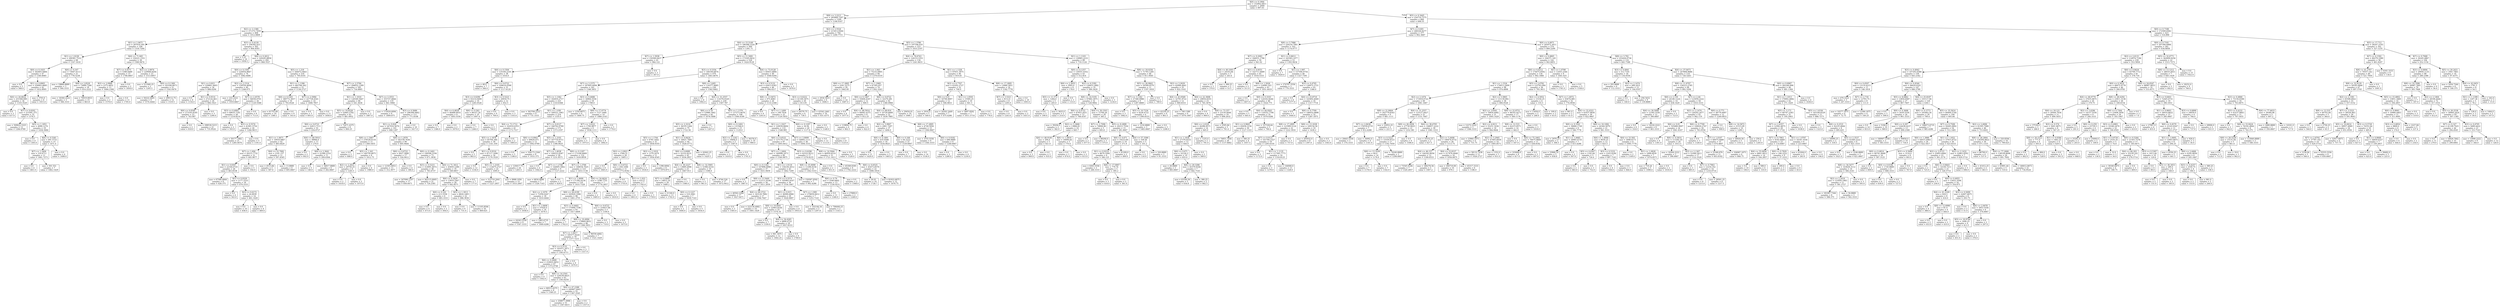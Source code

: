 digraph Tree {
node [shape=box] ;
0 [label="X[0] <= 0.1964\nmse = 332802.6811\nsamples = 2000\nvalue = 997.03"] ;
1 [label="X[8] <= 3.2213\nmse = 285868.7297\nsamples = 1200\nvalue = 1196.0167"] ;
0 -> 1 [labeldistance=2.5, labelangle=45, headlabel="True"] ;
2 [label="X[2] <= 2.1366\nmse = 371372.7459\nsamples = 408\nvalue = 1012.0809"] ;
1 -> 2 ;
3 [label="X[1] <= 1.0671\nmse = 287016.595\nsamples = 106\nvalue = 1318.7264"] ;
2 -> 3 ;
4 [label="X[1] <= 1.0238\nmse = 299381.7532\nsamples = 68\nvalue = 1167.1618"] ;
3 -> 4 ;
5 [label="X[0] <= 0.1025\nmse = 302603.0484\nsamples = 47\nvalue = 1340.8085"] ;
4 -> 5 ;
6 [label="mse = 0.0\nsamples = 5\nvalue = 568.0"] ;
5 -> 6 ;
7 [label="X[1] <= 0.8905\nmse = 259063.8685\nsamples = 42\nvalue = 1432.8095"] ;
5 -> 7 ;
8 [label="X[4] <= 24.6624\nmse = 251568.699\nsamples = 34\nvalue = 1319.3529"] ;
7 -> 8 ;
9 [label="mse = 0.0\nsamples = 2\nvalue = 437.0"] ;
8 -> 9 ;
10 [label="X[7] <= 0.6202\nmse = 215591.375\nsamples = 32\nvalue = 1374.5"] ;
8 -> 10 ;
11 [label="mse = 509622.5325\nsamples = 13\nvalue = 1284.0769"] ;
10 -> 11 ;
12 [label="X[5] <= 1.1851\nmse = 4990.1274\nsamples = 19\nvalue = 1436.3684"] ;
10 -> 12 ;
13 [label="mse = 0.0\nsamples = 4\nvalue = 1305.0"] ;
12 -> 13 ;
14 [label="X[6] <= 0.5361\nmse = 491.5733\nsamples = 15\nvalue = 1471.4"] ;
12 -> 14 ;
15 [label="X[7] <= 1.2404\nmse = 319.4711\nsamples = 11\nvalue = 1461.7273"] ;
14 -> 15 ;
16 [label="mse = 0.0\nsamples = 4\nvalue = 1461.0"] ;
15 -> 16 ;
17 [label="mse = 501.551\nsamples = 7\nvalue = 1462.1429"] ;
15 -> 17 ;
18 [label="mse = 0.0\nsamples = 4\nvalue = 1498.0"] ;
14 -> 18 ;
19 [label="mse = 3703.0\nsamples = 8\nvalue = 1915.0"] ;
7 -> 19 ;
20 [label="X[0] <= 0.167\nmse = 73647.0113\nsamples = 21\nvalue = 778.5238"] ;
4 -> 20 ;
21 [label="mse = 19866.8889\nsamples = 3\nvalue = 564.3333"] ;
20 -> 21 ;
22 [label="X[8] <= 2.8529\nmse = 73689.7284\nsamples = 18\nvalue = 814.2222"] ;
20 -> 22 ;
23 [label="mse = 18304.2222\nsamples = 3\nvalue = 566.3333"] ;
22 -> 23 ;
24 [label="mse = 70019.0933\nsamples = 15\nvalue = 863.8"] ;
22 -> 24 ;
25 [label="X[4] <= 71.845\nmse = 150221.1551\nsamples = 38\nvalue = 1589.9474"] ;
3 -> 25 ;
26 [label="X[7] <= 0.4571\nmse = 5386.6489\nsamples = 15\nvalue = 1706.8667"] ;
25 -> 26 ;
27 [label="X[2] <= 2.0968\nmse = 2372.4852\nsamples = 13\nvalue = 1684.2308"] ;
26 -> 27 ;
28 [label="mse = 0.0\nsamples = 2\nvalue = 1570.0"] ;
27 -> 28 ;
29 [label="mse = 0.0\nsamples = 11\nvalue = 1705.0"] ;
27 -> 29 ;
30 [label="mse = 0.0\nsamples = 2\nvalue = 1854.0"] ;
26 -> 30 ;
31 [label="X[2] <= 2.0974\nmse = 229948.8204\nsamples = 23\nvalue = 1513.6957"] ;
25 -> 31 ;
32 [label="mse = 511940.25\nsamples = 2\nvalue = 1205.5"] ;
31 -> 32 ;
33 [label="X[0] <= 0.1369\nmse = 193184.8073\nsamples = 21\nvalue = 1543.0476"] ;
31 -> 33 ;
34 [label="mse = 50222.4691\nsamples = 9\nvalue = 1574.4444"] ;
33 -> 34 ;
35 [label="mse = 299112.75\nsamples = 12\nvalue = 1519.5"] ;
33 -> 35 ;
36 [label="X[3] <= 0.4129\nmse = 356392.433\nsamples = 302\nvalue = 904.4503"] ;
2 -> 36 ;
37 [label="mse = 2.25\nsamples = 10\nvalue = 1958.5"] ;
36 -> 37 ;
38 [label="X[6] <= 0.2612\nmse = 329245.8858\nsamples = 292\nvalue = 868.3527"] ;
36 -> 38 ;
39 [label="X[0] <= 0.1595\nmse = 224054.9847\nsamples = 74\nvalue = 1082.6486"] ;
38 -> 39 ;
40 [label="X[1] <= 0.823\nmse = 229861.4403\nsamples = 34\nvalue = 888.0294"] ;
39 -> 40 ;
41 [label="mse = 0.0\nsamples = 8\nvalue = 1154.0"] ;
40 -> 41 ;
42 [label="X[1] <= 0.9314\nmse = 272124.463\nsamples = 26\nvalue = 806.1923"] ;
40 -> 42 ;
43 [label="X[6] <= 0.0549\nmse = 273105.8185\nsamples = 23\nvalue = 743.087"] ;
42 -> 43 ;
44 [label="mse = 0.0\nsamples = 2\nvalue = 818.0"] ;
43 -> 44 ;
45 [label="mse = 298530.5215\nsamples = 21\nvalue = 735.9524"] ;
43 -> 45 ;
46 [label="mse = 0.0\nsamples = 3\nvalue = 1290.0"] ;
42 -> 46 ;
47 [label="X[2] <= 2.1514\nmse = 159558.4694\nsamples = 40\nvalue = 1248.075"] ;
39 -> 47 ;
48 [label="mse = 222.2222\nsamples = 6\nvalue = 1919.6667"] ;
47 -> 48 ;
49 [label="X[7] <= 2.4578\nmse = 94036.0701\nsamples = 34\nvalue = 1129.5588"] ;
47 -> 49 ;
50 [label="X[3] <= 0.4992\nmse = 69035.7181\nsamples = 28\nvalue = 1218.8214"] ;
49 -> 50 ;
51 [label="mse = 0.0\nsamples = 2\nvalue = 593.0"] ;
50 -> 51 ;
52 [label="X[3] <= 0.5574\nmse = 41901.5754\nsamples = 26\nvalue = 1266.9615"] ;
50 -> 52 ;
53 [label="mse = 50177.1882\nsamples = 21\nvalue = 1285.0476"] ;
52 -> 53 ;
54 [label="mse = 0.0\nsamples = 5\nvalue = 1191.0"] ;
52 -> 54 ;
55 [label="mse = 0.0\nsamples = 6\nvalue = 713.0"] ;
49 -> 55 ;
56 [label="X[5] <= 1.218\nmse = 344072.9443\nsamples = 218\nvalue = 795.6101"] ;
38 -> 56 ;
57 [label="X[1] <= 1.1396\nmse = 482766.562\nsamples = 33\nvalue = 1138.2727"] ;
56 -> 57 ;
58 [label="X[6] <= 0.5361\nmse = 389772.3657\nsamples = 19\nvalue = 793.0526"] ;
57 -> 58 ;
59 [label="mse = 61755.09\nsamples = 10\nvalue = 1360.1"] ;
58 -> 59 ;
60 [label="mse = 0.0\nsamples = 9\nvalue = 163.0"] ;
58 -> 60 ;
61 [label="X[7] <= 2.5984\nmse = 227728.4541\nsamples = 14\nvalue = 1606.7857"] ;
57 -> 61 ;
62 [label="mse = 0.0\nsamples = 3\nvalue = 693.0"] ;
61 -> 62 ;
63 [label="mse = 0.0\nsamples = 11\nvalue = 1856.0"] ;
61 -> 63 ;
64 [label="X[7] <= 2.5784\nmse = 294652.1309\nsamples = 185\nvalue = 734.4865"] ;
56 -> 64 ;
65 [label="X[1] <= 1.1016\nmse = 126549.5647\nsamples = 66\nvalue = 541.3636"] ;
64 -> 65 ;
66 [label="X[5] <= 19.8528\nmse = 52665.5782\nsamples = 63\nvalue = 481.0952"] ;
65 -> 66 ;
67 [label="X[6] <= 0.6722\nmse = 32813.7111\nsamples = 55\nvalue = 434.6727"] ;
66 -> 67 ;
68 [label="X[1] <= 1.0671\nmse = 19918.0867\nsamples = 42\nvalue = 485.6429"] ;
67 -> 68 ;
69 [label="X[7] <= 1.694\nmse = 20215.7732\nsamples = 31\nvalue = 445.9677"] ;
68 -> 69 ;
70 [label="X[1] <= 0.8307\nmse = 22164.0725\nsamples = 26\nvalue = 463.6538"] ;
69 -> 70 ;
71 [label="mse = 67586.4844\nsamples = 8\nvalue = 428.375"] ;
70 -> 71 ;
72 [label="X[1] <= 0.9329\nmse = 1177.3333\nsamples = 18\nvalue = 479.3333"] ;
70 -> 72 ;
73 [label="mse = 0.0\nsamples = 4\nvalue = 543.0"] ;
72 -> 73 ;
74 [label="X[3] <= 0.6172\nmse = 24.6939\nsamples = 14\nvalue = 461.1429"] ;
72 -> 74 ;
75 [label="mse = 0.0\nsamples = 10\nvalue = 458.0"] ;
74 -> 75 ;
76 [label="mse = 0.0\nsamples = 4\nvalue = 469.0"] ;
74 -> 76 ;
77 [label="mse = 0.0\nsamples = 5\nvalue = 354.0"] ;
69 -> 77 ;
78 [label="X[4] <= 52.7082\nmse = 2141.157\nsamples = 11\nvalue = 597.4545"] ;
68 -> 78 ;
79 [label="mse = 4515.84\nsamples = 5\nvalue = 587.6"] ;
78 -> 79 ;
80 [label="mse = 13.8889\nsamples = 6\nvalue = 605.6667"] ;
78 -> 80 ;
81 [label="X[4] <= 48.5914\nmse = 38966.0\nsamples = 13\nvalue = 270.0"] ;
67 -> 81 ;
82 [label="mse = 0.0\nsamples = 2\nvalue = 602.0"] ;
81 -> 82 ;
83 [label="X[8] <= 2.3642\nmse = 22366.2314\nsamples = 11\nvalue = 209.6364"] ;
81 -> 83 ;
84 [label="mse = 0.0\nsamples = 5\nvalue = 146.0"] ;
83 -> 84 ;
85 [label="mse = 34817.8889\nsamples = 6\nvalue = 262.6667"] ;
83 -> 85 ;
86 [label="mse = 72471.4375\nsamples = 8\nvalue = 800.25"] ;
66 -> 86 ;
87 [label="mse = 0.0\nsamples = 3\nvalue = 1807.0"] ;
65 -> 87 ;
88 [label="X[7] <= 3.3553\nmse = 355727.4844\nsamples = 119\nvalue = 841.5966"] ;
64 -> 88 ;
89 [label="mse = 175024.6094\nsamples = 8\nvalue = 1809.875"] ;
88 -> 89 ;
90 [label="X[3] <= 0.5686\nmse = 296308.9462\nsamples = 111\nvalue = 771.8108"] ;
88 -> 90 ;
91 [label="X[1] <= 0.826\nmse = 247916.5676\nsamples = 101\nvalue = 688.1287"] ;
90 -> 91 ;
92 [label="X[8] <= 1.5467\nmse = 278528.6116\nsamples = 11\nvalue = 1360.5455"] ;
91 -> 92 ;
93 [label="mse = 0.0\nsamples = 3\nvalue = 688.0"] ;
92 -> 93 ;
94 [label="X[5] <= 1.243\nmse = 149750.6875\nsamples = 8\nvalue = 1612.75"] ;
92 -> 94 ;
95 [label="X[2] <= 2.2623\nmse = 29756.25\nsamples = 4\nvalue = 1245.5"] ;
94 -> 95 ;
96 [label="mse = 0.0\nsamples = 2\nvalue = 1418.0"] ;
95 -> 96 ;
97 [label="mse = 0.0\nsamples = 2\nvalue = 1073.0"] ;
95 -> 97 ;
98 [label="mse = 0.0\nsamples = 4\nvalue = 1980.0"] ;
94 -> 98 ;
99 [label="X[8] <= 1.2976\nmse = 182158.7636\nsamples = 90\nvalue = 605.9444"] ;
91 -> 99 ;
100 [label="X[6] <= 0.6722\nmse = 9927.5848\nsamples = 17\nvalue = 324.9412"] ;
99 -> 100 ;
101 [label="mse = 12303.9053\nsamples = 13\nvalue = 312.3077"] ;
100 -> 101 ;
102 [label="mse = 0.0\nsamples = 4\nvalue = 366.0"] ;
100 -> 102 ;
103 [label="X[0] <= 0.1402\nmse = 199596.5104\nsamples = 73\nvalue = 671.3836"] ;
99 -> 103 ;
104 [label="X[3] <= 0.5223\nmse = 314991.4072\nsamples = 38\nvalue = 783.4737"] ;
103 -> 104 ;
105 [label="mse = 247090.1107\nsamples = 17\nvalue = 856.6471"] ;
104 -> 105 ;
106 [label="mse = 362115.8005\nsamples = 21\nvalue = 724.2381"] ;
104 -> 106 ;
107 [label="X[4] <= 71.3412\nmse = 45859.1298\nsamples = 35\nvalue = 549.6857"] ;
103 -> 107 ;
108 [label="X[6] <= 0.3429\nmse = 13919.3367\nsamples = 28\nvalue = 642.8571"] ;
107 -> 108 ;
109 [label="X[0] <= 0.161\nmse = 213.5556\nsamples = 6\nvalue = 483.3333"] ;
108 -> 109 ;
110 [label="mse = 0.0\nsamples = 4\nvalue = 473.0"] ;
109 -> 110 ;
111 [label="mse = 0.0\nsamples = 2\nvalue = 504.0"] ;
109 -> 111 ;
112 [label="X[5] <= 1.3013\nmse = 8824.1405\nsamples = 22\nvalue = 686.3636"] ;
108 -> 112 ;
113 [label="mse = 0.0\nsamples = 6\nvalue = 731.0"] ;
112 -> 113 ;
114 [label="mse = 11105.8594\nsamples = 16\nvalue = 669.625"] ;
112 -> 114 ;
115 [label="mse = 0.0\nsamples = 7\nvalue = 177.0"] ;
107 -> 115 ;
116 [label="mse = 0.0\nsamples = 10\nvalue = 1617.0"] ;
90 -> 116 ;
117 [label="X[2] <= 2.5524\nmse = 215413.9364\nsamples = 792\nvalue = 1290.7715"] ;
1 -> 117 ;
118 [label="X[4] <= 15.5149\nmse = 186368.3324\nsamples = 569\nvalue = 1391.71"] ;
117 -> 118 ;
119 [label="X[7] <= 1.5938\nmse = 159360.6437\nsamples = 41\nvalue = 964.122"] ;
118 -> 119 ;
120 [label="X[6] <= 0.1504\nmse = 135160.2105\nsamples = 38\nvalue = 1016.0"] ;
119 -> 120 ;
121 [label="mse = 48.0\nsamples = 7\nvalue = 566.0"] ;
120 -> 121 ;
122 [label="X[6] <= 0.6722\nmse = 109618.4308\nsamples = 31\nvalue = 1117.6129"] ;
120 -> 122 ;
123 [label="X[3] <= 0.6296\nmse = 93214.0499\nsamples = 19\nvalue = 1285.0526"] ;
122 -> 123 ;
124 [label="X[4] <= 6.4838\nmse = 40488.6914\nsamples = 9\nvalue = 1493.5556"] ;
123 -> 124 ;
125 [label="mse = 0.0\nsamples = 7\nvalue = 1386.0"] ;
124 -> 125 ;
126 [label="mse = 0.0\nsamples = 2\nvalue = 1870.0"] ;
124 -> 126 ;
127 [label="X[6] <= 0.562\nmse = 66327.24\nsamples = 10\nvalue = 1097.4"] ;
123 -> 127 ;
128 [label="mse = 0.0\nsamples = 7\nvalue = 1266.0"] ;
127 -> 128 ;
129 [label="mse = 0.0\nsamples = 3\nvalue = 704.0"] ;
127 -> 129 ;
130 [label="X[3] <= 0.5223\nmse = 20916.75\nsamples = 12\nvalue = 852.5"] ;
122 -> 130 ;
131 [label="mse = 0.0\nsamples = 9\nvalue = 769.0"] ;
130 -> 131 ;
132 [label="mse = 0.0\nsamples = 3\nvalue = 1103.0"] ;
130 -> 132 ;
133 [label="mse = 0.0\nsamples = 3\nvalue = 307.0"] ;
119 -> 133 ;
134 [label="X[5] <= 11.5081\nmse = 173165.9432\nsamples = 528\nvalue = 1424.9129"] ;
118 -> 134 ;
135 [label="X[3] <= 0.5354\nmse = 166100.6874\nsamples = 479\nvalue = 1463.4676"] ;
134 -> 135 ;
136 [label="X[7] <= 3.1575\nmse = 187605.6094\nsamples = 241\nvalue = 1346.3651"] ;
135 -> 136 ;
137 [label="X[5] <= 1.1362\nmse = 182835.2717\nsamples = 223\nvalue = 1310.6368"] ;
136 -> 137 ;
138 [label="mse = 363708.2222\nsamples = 9\nvalue = 731.3333"] ;
137 -> 138 ;
139 [label="X[1] <= 1.038\nmse = 160521.1963\nsamples = 214\nvalue = 1335.0"] ;
137 -> 139 ;
140 [label="X[4] <= 73.1712\nmse = 102016.6353\nsamples = 41\nvalue = 1173.7317"] ;
139 -> 140 ;
141 [label="X[5] <= 1.1878\nmse = 85764.384\nsamples = 39\nvalue = 1141.359"] ;
140 -> 141 ;
142 [label="mse = 0.0\nsamples = 5\nvalue = 883.0"] ;
141 -> 142 ;
143 [label="X[1] <= 0.9316\nmse = 87117.1696\nsamples = 34\nvalue = 1179.3529"] ;
141 -> 143 ;
144 [label="mse = 0.0\nsamples = 12\nvalue = 1334.0"] ;
143 -> 144 ;
145 [label="X[5] <= 1.2105\nmse = 114475.2727\nsamples = 22\nvalue = 1095.0"] ;
143 -> 145 ;
146 [label="mse = 312710.2041\nsamples = 7\nvalue = 1227.2857"] ;
145 -> 146 ;
147 [label="mse = 9988.1956\nsamples = 15\nvalue = 1033.2667"] ;
145 -> 147 ;
148 [label="mse = 0.0\nsamples = 2\nvalue = 1805.0"] ;
140 -> 148 ;
149 [label="X[7] <= 0.0127\nmse = 166762.0789\nsamples = 173\nvalue = 1373.2197"] ;
139 -> 149 ;
150 [label="X[6] <= 0.0943\nmse = 69620.071\nsamples = 13\nvalue = 1092.0769"] ;
149 -> 150 ;
151 [label="mse = 0.0\nsamples = 5\nvalue = 1186.0"] ;
150 -> 151 ;
152 [label="mse = 104173.2344\nsamples = 8\nvalue = 1033.375"] ;
150 -> 152 ;
153 [label="X[5] <= 1.2101\nmse = 167710.9711\nsamples = 160\nvalue = 1396.0625"] ;
149 -> 153 ;
154 [label="X[7] <= 1.4038\nmse = 109222.8367\nsamples = 28\nvalue = 1231.8571"] ;
153 -> 154 ;
155 [label="mse = 120417.75\nsamples = 24\nvalue = 1263.5"] ;
154 -> 155 ;
156 [label="mse = 0.0\nsamples = 4\nvalue = 1042.0"] ;
154 -> 156 ;
157 [label="X[0] <= 0.1297\nmse = 173184.8069\nsamples = 132\nvalue = 1430.8939"] ;
153 -> 157 ;
158 [label="X[7] <= 1.2748\nmse = 144605.5062\nsamples = 9\nvalue = 1127.2222"] ;
157 -> 158 ;
159 [label="mse = 6834.4898\nsamples = 7\nvalue = 1326.7143"] ;
158 -> 159 ;
160 [label="mse = 0.0\nsamples = 2\nvalue = 429.0"] ;
158 -> 160 ;
161 [label="X[7] <= 1.2706\nmse = 168034.7025\nsamples = 123\nvalue = 1453.1138"] ;
157 -> 161 ;
162 [label="X[1] <= 1.0699\nmse = 171382.0234\nsamples = 116\nvalue = 1433.7328"] ;
161 -> 162 ;
163 [label="X[2] <= 2.1079\nmse = 71056.0247\nsamples = 18\nvalue = 1610.4444"] ;
162 -> 163 ;
164 [label="mse = 0.0\nsamples = 2\nvalue = 1058.0"] ;
163 -> 164 ;
165 [label="X[1] <= 1.0408\nmse = 37020.0\nsamples = 16\nvalue = 1679.5"] ;
163 -> 165 ;
166 [label="mse = 24343.5556\nsamples = 9\nvalue = 1547.3333"] ;
165 -> 166 ;
167 [label="mse = 1983.6735\nsamples = 7\nvalue = 1849.4286"] ;
165 -> 167 ;
168 [label="X[8] <= 28.4199\nmse = 183020.1996\nsamples = 98\nvalue = 1401.2755"] ;
162 -> 168 ;
169 [label="X[3] <= 0.4402\nmse = 175994.7196\nsamples = 93\nvalue = 1417.4409"] ;
168 -> 169 ;
170 [label="mse = 0.0\nsamples = 7\nvalue = 1762.0"] ;
169 -> 170 ;
171 [label="X[8] <= 19.4994\nmse = 179869.9832\nsamples = 86\nvalue = 1389.3953"] ;
169 -> 171 ;
172 [label="X[7] <= 1.0417\nmse = 185577.9224\nsamples = 79\nvalue = 1377.7215"] ;
171 -> 172 ;
173 [label="X[3] <= 0.5132\nmse = 191971.2471\nsamples = 76\nvalue = 1383.6711"] ;
172 -> 173 ;
174 [label="X[6] <= 0.2668\nmse = 216622.8452\nsamples = 67\nvalue = 1372.0746"] ;
173 -> 174 ;
175 [label="mse = 0.0\nsamples = 4\nvalue = 1502.0"] ;
174 -> 175 ;
176 [label="X[8] <= 14.2541\nmse = 229236.8425\nsamples = 63\nvalue = 1363.8254"] ;
174 -> 176 ;
177 [label="mse = 89513.4375\nsamples = 8\nvalue = 1340.25"] ;
176 -> 177 ;
178 [label="X[4] <= 47.2388\nmse = 249467.6443\nsamples = 55\nvalue = 1367.2545"] ;
176 -> 178 ;
179 [label="mse = 258877.3998\nsamples = 53\nvalue = 1367.6415"] ;
178 -> 179 ;
180 [label="mse = 0.0\nsamples = 2\nvalue = 1357.0"] ;
178 -> 180 ;
181 [label="mse = 0.0\nsamples = 9\nvalue = 1470.0"] ;
173 -> 181 ;
182 [label="mse = 0.0\nsamples = 3\nvalue = 1227.0"] ;
172 -> 182 ;
183 [label="mse = 96556.4082\nsamples = 7\nvalue = 1521.1429"] ;
171 -> 183 ;
184 [label="X[6] <= 0.6722\nmse = 218427.84\nsamples = 5\nvalue = 1100.6"] ;
168 -> 184 ;
185 [label="mse = 0.0\nsamples = 3\nvalue = 719.0"] ;
184 -> 185 ;
186 [label="mse = 0.0\nsamples = 2\nvalue = 1673.0"] ;
184 -> 186 ;
187 [label="X[4] <= 24.6624\nmse = 3188.7755\nsamples = 7\nvalue = 1774.2857"] ;
161 -> 187 ;
188 [label="mse = 0.0\nsamples = 2\nvalue = 1685.0"] ;
187 -> 188 ;
189 [label="mse = 0.0\nsamples = 5\nvalue = 1810.0"] ;
187 -> 189 ;
190 [label="X[3] <= 0.4688\nmse = 34964.5556\nsamples = 18\nvalue = 1789.0"] ;
136 -> 190 ;
191 [label="mse = 1354.6875\nsamples = 4\nvalue = 1469.75"] ;
190 -> 191 ;
192 [label="X[8] <= 17.0774\nmse = 7127.1684\nsamples = 14\nvalue = 1880.2143"] ;
190 -> 192 ;
193 [label="X[7] <= 3.6321\nmse = 1700.9877\nsamples = 9\nvalue = 1938.1111"] ;
192 -> 193 ;
194 [label="mse = 0.0\nsamples = 5\nvalue = 1975.0"] ;
193 -> 194 ;
195 [label="mse = 0.0\nsamples = 4\nvalue = 1892.0"] ;
193 -> 195 ;
196 [label="mse = 0.0\nsamples = 5\nvalue = 1776.0"] ;
192 -> 196 ;
197 [label="X[8] <= 3.605\nmse = 116377.9685\nsamples = 238\nvalue = 1582.0462"] ;
135 -> 197 ;
198 [label="mse = 0.0\nsamples = 8\nvalue = 1992.0"] ;
197 -> 198 ;
199 [label="X[4] <= 31.2557\nmse = 114376.9329\nsamples = 230\nvalue = 1567.787"] ;
197 -> 199 ;
200 [label="X[6] <= 0.79\nmse = 53986.7842\nsamples = 82\nvalue = 1678.5488"] ;
199 -> 200 ;
201 [label="X[5] <= 2.3214\nmse = 36335.1264\nsamples = 75\nvalue = 1722.56"] ;
200 -> 201 ;
202 [label="X[5] <= 1.1744\nmse = 6781.5442\nsamples = 31\nvalue = 1858.9355"] ;
201 -> 202 ;
203 [label="X[2] <= 2.0921\nmse = 1540.51\nsamples = 20\nvalue = 1805.3"] ;
202 -> 203 ;
204 [label="mse = 0.0\nsamples = 9\nvalue = 1845.0"] ;
203 -> 204 ;
205 [label="X[6] <= 0.6722\nmse = 456.3306\nsamples = 11\nvalue = 1772.8182"] ;
203 -> 205 ;
206 [label="mse = 0.0\nsamples = 4\nvalue = 1755.0"] ;
205 -> 206 ;
207 [label="X[1] <= 1.022\nmse = 432.0\nsamples = 7\nvalue = 1783.0"] ;
205 -> 207 ;
208 [label="mse = 0.0\nsamples = 4\nvalue = 1801.0"] ;
207 -> 208 ;
209 [label="mse = 0.0\nsamples = 3\nvalue = 1759.0"] ;
207 -> 209 ;
210 [label="X[2] <= 2.1019\nmse = 1570.2479\nsamples = 11\nvalue = 1956.4545"] ;
202 -> 210 ;
211 [label="mse = 0.0\nsamples = 3\nvalue = 1918.0"] ;
210 -> 211 ;
212 [label="mse = 1396.6094\nsamples = 8\nvalue = 1970.875"] ;
210 -> 212 ;
213 [label="X[1] <= 0.8424\nmse = 34821.7495\nsamples = 44\nvalue = 1626.4773"] ;
201 -> 213 ;
214 [label="X[6] <= 0.6089\nmse = 32332.8231\nsamples = 42\nvalue = 1636.2857"] ;
213 -> 214 ;
215 [label="X[4] <= 30.2227\nmse = 13889.2098\nsamples = 23\nvalue = 1667.913"] ;
214 -> 215 ;
216 [label="X[7] <= 4.0668\nmse = 14815.16\nsamples = 20\nvalue = 1680.2"] ;
215 -> 216 ;
217 [label="mse = 21160.0\nsamples = 13\nvalue = 1702.0"] ;
216 -> 217 ;
218 [label="X[0] <= 0.1227\nmse = 510.2041\nsamples = 7\nvalue = 1639.7143"] ;
216 -> 218 ;
219 [label="mse = 0.0\nsamples = 2\nvalue = 1604.0"] ;
218 -> 219 ;
220 [label="mse = 0.0\nsamples = 5\nvalue = 1654.0"] ;
218 -> 220 ;
221 [label="mse = 0.0\nsamples = 3\nvalue = 1586.0"] ;
215 -> 221 ;
222 [label="X[8] <= 32.5905\nmse = 51982.6316\nsamples = 19\nvalue = 1598.0"] ;
214 -> 222 ;
223 [label="mse = 0.0\nsamples = 2\nvalue = 961.0"] ;
222 -> 223 ;
224 [label="mse = 4744.526\nsamples = 17\nvalue = 1672.9412"] ;
222 -> 224 ;
225 [label="mse = 42642.25\nsamples = 2\nvalue = 1420.5"] ;
213 -> 225 ;
226 [label="mse = 0.0\nsamples = 7\nvalue = 1207.0"] ;
200 -> 226 ;
227 [label="X[5] <= 1.1379\nmse = 137273.0678\nsamples = 148\nvalue = 1506.4189"] ;
199 -> 227 ;
228 [label="X[0] <= 0.1402\nmse = 131564.0\nsamples = 15\nvalue = 1129.0"] ;
227 -> 228 ;
229 [label="X[2] <= 2.1242\nmse = 19494.0\nsamples = 5\nvalue = 1587.0"] ;
228 -> 229 ;
230 [label="mse = 0.0\nsamples = 2\nvalue = 1416.0"] ;
229 -> 230 ;
231 [label="mse = 0.0\nsamples = 3\nvalue = 1701.0"] ;
229 -> 231 ;
232 [label="mse = 30276.0\nsamples = 10\nvalue = 900.0"] ;
228 -> 232 ;
233 [label="X[1] <= 1.1027\nmse = 120039.8494\nsamples = 133\nvalue = 1548.985"] ;
227 -> 233 ;
234 [label="X[6] <= 0.6525\nmse = 137179.1736\nsamples = 97\nvalue = 1495.0412"] ;
233 -> 234 ;
235 [label="X[7] <= 1.2404\nmse = 140998.1873\nsamples = 80\nvalue = 1540.9875"] ;
234 -> 235 ;
236 [label="X[0] <= 0.1342\nmse = 107896.6998\nsamples = 37\nvalue = 1631.9459"] ;
235 -> 236 ;
237 [label="mse = 0.0\nsamples = 3\nvalue = 1867.0"] ;
236 -> 237 ;
238 [label="X[8] <= 13.5449\nmse = 112111.8106\nsamples = 34\nvalue = 1611.2059"] ;
236 -> 238 ;
239 [label="mse = 40562.2284\nsamples = 17\nvalue = 1627.6471"] ;
238 -> 239 ;
240 [label="X[4] <= 69.3722\nmse = 183120.7682\nsamples = 17\nvalue = 1594.7647"] ;
238 -> 240 ;
241 [label="mse = 0.0\nsamples = 3\nvalue = 1565.0"] ;
240 -> 241 ;
242 [label="mse = 222130.4082\nsamples = 14\nvalue = 1601.1429"] ;
240 -> 242 ;
243 [label="X[1] <= 1.0118\nmse = 156236.2012\nsamples = 43\nvalue = 1462.7209"] ;
235 -> 243 ;
244 [label="X[3] <= 0.5574\nmse = 105965.9167\nsamples = 36\nvalue = 1554.1667"] ;
243 -> 244 ;
245 [label="X[1] <= 0.915\nmse = 36990.6968\nsamples = 29\nvalue = 1626.6897"] ;
244 -> 245 ;
246 [label="X[8] <= 19.6041\nmse = 22903.8144\nsamples = 25\nvalue = 1574.16"] ;
245 -> 246 ;
247 [label="mse = 0.0\nsamples = 7\nvalue = 1359.0"] ;
246 -> 247 ;
248 [label="X[4] <= 54.4265\nmse = 6806.4722\nsamples = 18\nvalue = 1657.8333"] ;
246 -> 248 ;
249 [label="mse = 941.1875\nsamples = 12\nvalue = 1602.25"] ;
248 -> 249 ;
250 [label="mse = 0.0\nsamples = 6\nvalue = 1769.0"] ;
248 -> 250 ;
251 [label="mse = 0.0\nsamples = 4\nvalue = 1955.0"] ;
245 -> 251 ;
252 [label="X[7] <= 1.909\nmse = 279659.0612\nsamples = 7\nvalue = 1253.7143"] ;
244 -> 252 ;
253 [label="mse = 102144.16\nsamples = 5\nvalue = 1297.8"] ;
252 -> 253 ;
254 [label="mse = 706440.25\nsamples = 2\nvalue = 1143.5"] ;
252 -> 254 ;
255 [label="mse = 150587.9592\nsamples = 7\nvalue = 992.4286"] ;
243 -> 255 ;
256 [label="X[3] <= 0.6296\nmse = 62522.8512\nsamples = 17\nvalue = 1278.8235"] ;
234 -> 256 ;
257 [label="X[8] <= 35.0099\nmse = 11296.9156\nsamples = 15\nvalue = 1362.5333"] ;
256 -> 257 ;
258 [label="X[6] <= 0.79\nmse = 5540.8402\nsamples = 13\nvalue = 1330.9231"] ;
257 -> 258 ;
259 [label="mse = 0.0\nsamples = 11\nvalue = 1346.0"] ;
258 -> 259 ;
260 [label="mse = 27889.0\nsamples = 2\nvalue = 1248.0"] ;
258 -> 260 ;
261 [label="mse = 0.0\nsamples = 2\nvalue = 1568.0"] ;
257 -> 261 ;
262 [label="mse = 0.0\nsamples = 2\nvalue = 651.0"] ;
256 -> 262 ;
263 [label="X[7] <= 3.9099\nmse = 44892.1111\nsamples = 36\nvalue = 1694.3333"] ;
233 -> 263 ;
264 [label="X[8] <= 14.5944\nmse = 46950.6514\nsamples = 31\nvalue = 1721.1613"] ;
263 -> 264 ;
265 [label="mse = 45308.8395\nsamples = 9\nvalue = 1782.2222"] ;
264 -> 265 ;
266 [label="X[6] <= 0.6525\nmse = 45473.0579\nsamples = 22\nvalue = 1696.1818"] ;
264 -> 266 ;
267 [label="mse = 26.01\nsamples = 10\nvalue = 1726.7"] ;
266 -> 267 ;
268 [label="mse = 81922.6875\nsamples = 12\nvalue = 1670.75"] ;
266 -> 268 ;
269 [label="mse = 0.0\nsamples = 5\nvalue = 1528.0"] ;
263 -> 269 ;
270 [label="X[4] <= 73.0128\nmse = 85653.4894\nsamples = 49\nvalue = 1048.0204"] ;
134 -> 270 ;
271 [label="X[3] <= 0.5132\nmse = 43613.9343\nsamples = 46\nvalue = 994.0217"] ;
270 -> 271 ;
272 [label="X[8] <= 13.0472\nmse = 975.4083\nsamples = 26\nvalue = 1133.2308"] ;
271 -> 272 ;
273 [label="mse = 0.0\nsamples = 4\nvalue = 1203.0"] ;
272 -> 273 ;
274 [label="X[7] <= 1.1499\nmse = 106.7934\nsamples = 22\nvalue = 1120.5455"] ;
272 -> 274 ;
275 [label="X[0] <= 0.1297\nmse = 34.56\nsamples = 20\nvalue = 1117.8"] ;
274 -> 275 ;
276 [label="mse = 0.0\nsamples = 12\nvalue = 1113.0"] ;
275 -> 276 ;
277 [label="mse = 0.0\nsamples = 8\nvalue = 1125.0"] ;
275 -> 277 ;
278 [label="mse = 0.0\nsamples = 2\nvalue = 1148.0"] ;
274 -> 278 ;
279 [label="X[3] <= 0.6222\nmse = 41100.3475\nsamples = 20\nvalue = 813.05"] ;
271 -> 279 ;
280 [label="mse = 24570.75\nsamples = 4\nvalue = 739.5"] ;
279 -> 280 ;
281 [label="mse = 43542.2461\nsamples = 16\nvalue = 831.4375"] ;
279 -> 281 ;
282 [label="mse = 0.0\nsamples = 3\nvalue = 1876.0"] ;
270 -> 282 ;
283 [label="X[5] <= 1.3786\nmse = 197196.019\nsamples = 223\nvalue = 1033.2197"] ;
117 -> 283 ;
284 [label="X[4] <= 76.6743\nmse = 126153.5351\nsamples = 134\nvalue = 1241.8433"] ;
283 -> 284 ;
285 [label="X[1] <= 1.043\nmse = 75232.6905\nsamples = 94\nvalue = 1379.0319"] ;
284 -> 285 ;
286 [label="X[8] <= 17.2895\nmse = 2241.2275\nsamples = 20\nvalue = 1662.85"] ;
285 -> 286 ;
287 [label="mse = 2934.5833\nsamples = 6\nvalue = 1606.5"] ;
286 -> 287 ;
288 [label="mse = 0.0\nsamples = 14\nvalue = 1687.0"] ;
286 -> 288 ;
289 [label="X[7] <= 1.1969\nmse = 67305.057\nsamples = 74\nvalue = 1302.3243"] ;
285 -> 289 ;
290 [label="X[6] <= 0.1467\nmse = 55604.4167\nsamples = 12\nvalue = 900.5"] ;
289 -> 290 ;
291 [label="mse = 0.0\nsamples = 4\nvalue = 1077.0"] ;
290 -> 291 ;
292 [label="X[4] <= 48.5914\nmse = 60042.4375\nsamples = 8\nvalue = 812.25"] ;
290 -> 292 ;
293 [label="mse = 119894.75\nsamples = 4\nvalue = 802.5"] ;
292 -> 293 ;
294 [label="mse = 0.0\nsamples = 4\nvalue = 822.0"] ;
292 -> 294 ;
295 [label="X[6] <= 0.6722\nmse = 32270.281\nsamples = 62\nvalue = 1380.0968"] ;
289 -> 295 ;
296 [label="X[4] <= 68.816\nmse = 10720.6668\nsamples = 52\nvalue = 1439.7885"] ;
295 -> 296 ;
297 [label="X[2] <= 5.9907\nmse = 2961.7297\nsamples = 37\nvalue = 1494.0"] ;
296 -> 297 ;
298 [label="X[6] <= 0.1891\nmse = 435.0586\nsamples = 16\nvalue = 1434.0625"] ;
297 -> 298 ;
299 [label="mse = 0.0\nsamples = 11\nvalue = 1420.0"] ;
298 -> 299 ;
300 [label="mse = 0.0\nsamples = 5\nvalue = 1465.0"] ;
298 -> 300 ;
301 [label="X[0] <= 0.168\nmse = 64.2222\nsamples = 21\nvalue = 1539.6667"] ;
297 -> 301 ;
302 [label="mse = 0.0\nsamples = 7\nvalue = 1551.0"] ;
301 -> 302 ;
303 [label="mse = 0.0\nsamples = 14\nvalue = 1534.0"] ;
301 -> 303 ;
304 [label="X[8] <= 17.2895\nmse = 4728.5956\nsamples = 15\nvalue = 1306.0667"] ;
296 -> 304 ;
305 [label="mse = 3755.5556\nsamples = 9\nvalue = 1344.3333"] ;
304 -> 305 ;
306 [label="X[6] <= 0.0182\nmse = 696.8889\nsamples = 6\nvalue = 1248.6667"] ;
304 -> 306 ;
307 [label="mse = 0.0\nsamples = 2\nvalue = 1286.0"] ;
306 -> 307 ;
308 [label="mse = 0.0\nsamples = 4\nvalue = 1230.0"] ;
306 -> 308 ;
309 [label="mse = 29454.01\nsamples = 10\nvalue = 1069.7"] ;
295 -> 309 ;
310 [label="X[1] <= 1.1328\nmse = 97651.3975\nsamples = 40\nvalue = 919.45"] ;
284 -> 310 ;
311 [label="X[2] <= 4.7767\nmse = 63202.2727\nsamples = 22\nvalue = 704.0"] ;
310 -> 311 ;
312 [label="X[6] <= 0.01\nmse = 16706.9097\nsamples = 12\nvalue = 506.0833"] ;
311 -> 312 ;
313 [label="mse = 2916.0\nsamples = 5\nvalue = 549.0"] ;
312 -> 313 ;
314 [label="mse = 24302.2449\nsamples = 7\nvalue = 475.4286"] ;
312 -> 314 ;
315 [label="X[1] <= 1.0593\nmse = 15585.25\nsamples = 10\nvalue = 941.5"] ;
311 -> 315 ;
316 [label="mse = 5897.9592\nsamples = 7\nvalue = 1011.5714"] ;
315 -> 316 ;
317 [label="mse = 0.0\nsamples = 3\nvalue = 778.0"] ;
315 -> 317 ;
318 [label="X[8] <= 17.2895\nmse = 13680.3951\nsamples = 18\nvalue = 1182.7778"] ;
310 -> 318 ;
319 [label="X[7] <= 3.5321\nmse = 8112.0\nsamples = 8\nvalue = 1295.0"] ;
318 -> 319 ;
320 [label="mse = 0.0\nsamples = 6\nvalue = 1243.0"] ;
319 -> 320 ;
321 [label="mse = 0.0\nsamples = 2\nvalue = 1451.0"] ;
319 -> 321 ;
322 [label="mse = 0.0\nsamples = 10\nvalue = 1093.0"] ;
318 -> 322 ;
323 [label="X[1] <= 1.1103\nmse = 139965.2233\nsamples = 89\nvalue = 719.1124"] ;
283 -> 323 ;
324 [label="X[0] <= 0.1257\nmse = 130551.0352\nsamples = 43\nvalue = 512.814"] ;
323 -> 324 ;
325 [label="X[6] <= 2.3055\nmse = 2005.0\nsamples = 8\nvalue = 178.0"] ;
324 -> 325 ;
326 [label="X[5] <= 11.572\nmse = 1264.0\nsamples = 5\nvalue = 205.0"] ;
325 -> 326 ;
327 [label="mse = 0.0\nsamples = 3\nvalue = 199.0"] ;
326 -> 327 ;
328 [label="mse = 3025.0\nsamples = 2\nvalue = 214.0"] ;
326 -> 328 ;
329 [label="mse = 0.0\nsamples = 3\nvalue = 133.0"] ;
325 -> 329 ;
330 [label="X[2] <= 6.5392\nmse = 128453.3682\nsamples = 35\nvalue = 589.3429"] ;
324 -> 330 ;
331 [label="X[8] <= 14.5105\nmse = 97882.3975\nsamples = 32\nvalue = 528.9062"] ;
330 -> 331 ;
332 [label="X[6] <= 0.4722\nmse = 47953.2431\nsamples = 12\nvalue = 768.4167"] ;
331 -> 332 ;
333 [label="mse = 39204.0\nsamples = 2\nvalue = 382.0"] ;
332 -> 333 ;
334 [label="X[2] <= 5.3666\nmse = 13866.81\nsamples = 10\nvalue = 845.7"] ;
332 -> 334 ;
335 [label="X[4] <= 48.9146\nmse = 294.0\nsamples = 5\nvalue = 921.0"] ;
334 -> 335 ;
336 [label="mse = 0.0\nsamples = 2\nvalue = 900.0"] ;
335 -> 336 ;
337 [label="mse = 0.0\nsamples = 3\nvalue = 935.0"] ;
335 -> 337 ;
338 [label="X[6] <= 1.0816\nmse = 16099.44\nsamples = 5\nvalue = 770.4"] ;
334 -> 338 ;
339 [label="mse = 0.0\nsamples = 3\nvalue = 874.0"] ;
338 -> 339 ;
340 [label="mse = 0.0\nsamples = 2\nvalue = 615.0"] ;
338 -> 340 ;
341 [label="X[4] <= 39.1503\nmse = 72769.26\nsamples = 20\nvalue = 385.2"] ;
331 -> 341 ;
342 [label="X[7] <= 2.7096\nmse = 74808.96\nsamples = 5\nvalue = 695.8"] ;
341 -> 342 ;
343 [label="mse = 0.0\nsamples = 2\nvalue = 877.0"] ;
342 -> 343 ;
344 [label="mse = 88200.0\nsamples = 3\nvalue = 575.0"] ;
342 -> 344 ;
345 [label="X[5] <= 8.2899\nmse = 29212.7556\nsamples = 15\nvalue = 281.6667"] ;
341 -> 345 ;
346 [label="X[6] <= 0.671\nmse = 19223.69\nsamples = 10\nvalue = 371.9"] ;
345 -> 346 ;
347 [label="X[1] <= 0.9214\nmse = 8679.1094\nsamples = 8\nvalue = 340.125"] ;
346 -> 347 ;
348 [label="mse = 8363.5556\nsamples = 3\nvalue = 248.3333"] ;
347 -> 348 ;
349 [label="X[8] <= 17.0907\nmse = 779.76\nsamples = 5\nvalue = 395.2"] ;
347 -> 349 ;
350 [label="mse = 0.0\nsamples = 3\nvalue = 418.0"] ;
349 -> 350 ;
351 [label="mse = 0.0\nsamples = 2\nvalue = 361.0"] ;
349 -> 351 ;
352 [label="mse = 41209.0\nsamples = 2\nvalue = 499.0"] ;
346 -> 352 ;
353 [label="X[4] <= 57.3586\nmse = 338.56\nsamples = 5\nvalue = 101.2"] ;
345 -> 353 ;
354 [label="mse = 0.0\nsamples = 2\nvalue = 116.0"] ;
353 -> 354 ;
355 [label="mse = 320.8889\nsamples = 3\nvalue = 91.3333"] ;
353 -> 355 ;
356 [label="mse = 0.0\nsamples = 3\nvalue = 1234.0"] ;
330 -> 356 ;
357 [label="X[8] <= 18.0256\nmse = 71793.1285\nsamples = 46\nvalue = 911.9565"] ;
323 -> 357 ;
358 [label="X[5] <= 26.9843\nmse = 59399.0579\nsamples = 11\nvalue = 1197.1818"] ;
357 -> 358 ;
359 [label="X[7] <= 3.1362\nmse = 27346.0988\nsamples = 9\nvalue = 1287.8889"] ;
358 -> 359 ;
360 [label="mse = 0.0\nsamples = 3\nvalue = 1082.0"] ;
359 -> 360 ;
361 [label="X[5] <= 10.7334\nmse = 9226.4722\nsamples = 6\nvalue = 1390.8333"] ;
359 -> 361 ;
362 [label="mse = 1216.8889\nsamples = 3\nvalue = 1483.6667"] ;
361 -> 362 ;
363 [label="mse = 0.0\nsamples = 3\nvalue = 1298.0"] ;
361 -> 363 ;
364 [label="mse = 0.0\nsamples = 2\nvalue = 789.0"] ;
358 -> 364 ;
365 [label="X[2] <= 3.2629\nmse = 42084.4441\nsamples = 35\nvalue = 822.3143"] ;
357 -> 365 ;
366 [label="X[4] <= 43.0569\nmse = 32791.9722\nsamples = 12\nvalue = 969.8333"] ;
365 -> 366 ;
367 [label="mse = 42230.25\nsamples = 6\nvalue = 863.5"] ;
366 -> 367 ;
368 [label="mse = 740.1389\nsamples = 6\nvalue = 1076.1667"] ;
366 -> 368 ;
369 [label="X[4] <= 22.3608\nmse = 29654.8355\nsamples = 23\nvalue = 745.3478"] ;
365 -> 369 ;
370 [label="mse = 0.0\nsamples = 4\nvalue = 969.0"] ;
369 -> 370 ;
371 [label="X[4] <= 73.257\nmse = 23150.4044\nsamples = 19\nvalue = 698.2632"] ;
369 -> 371 ;
372 [label="X[6] <= 2.4329\nmse = 26286.8571\nsamples = 14\nvalue = 665.0"] ;
371 -> 372 ;
373 [label="X[1] <= 1.1836\nmse = 27376.8333\nsamples = 12\nvalue = 644.0"] ;
372 -> 373 ;
374 [label="X[6] <= 0.671\nmse = 32126.2\nsamples = 10\nvalue = 655.0"] ;
373 -> 374 ;
375 [label="mse = 26.8889\nsamples = 3\nvalue = 683.6667"] ;
374 -> 375 ;
376 [label="X[8] <= 29.3286\nmse = 45379.9184\nsamples = 7\nvalue = 642.7143"] ;
374 -> 376 ;
377 [label="mse = 63160.56\nsamples = 5\nvalue = 634.8"] ;
376 -> 377 ;
378 [label="mse = 380.25\nsamples = 2\nvalue = 662.5"] ;
376 -> 378 ;
379 [label="mse = 0.0\nsamples = 2\nvalue = 589.0"] ;
373 -> 379 ;
380 [label="mse = 1225.0\nsamples = 2\nvalue = 791.0"] ;
372 -> 380 ;
381 [label="mse = 2595.84\nsamples = 5\nvalue = 791.4"] ;
371 -> 381 ;
382 [label="X[5] <= 6.3445\nmse = 254719.7575\nsamples = 800\nvalue = 698.55"] ;
0 -> 382 [labeldistance=2.5, labelangle=-45, headlabel="False"] ;
383 [label="X[7] <= 0.601\nmse = 268326.9277\nsamples = 377\nvalue = 902.3687"] ;
382 -> 383 ;
384 [label="X[8] <= 5.7986\nmse = 226216.7901\nsamples = 103\nvalue = 1174.0777"] ;
383 -> 384 ;
385 [label="X[7] <= 0.2083\nmse = 184931.1796\nsamples = 50\nvalue = 941.02"] ;
384 -> 385 ;
386 [label="X[4] <= 40.1693\nmse = 24163.84\nsamples = 5\nvalue = 243.4"] ;
385 -> 386 ;
387 [label="mse = 0.0\nsamples = 3\nvalue = 370.0"] ;
386 -> 387 ;
388 [label="mse = 306.25\nsamples = 2\nvalue = 53.5"] ;
386 -> 388 ;
389 [label="X[1] <= 0.8551\nmse = 142711.0489\nsamples = 45\nvalue = 1018.5333"] ;
385 -> 389 ;
390 [label="mse = 0.0\nsamples = 2\nvalue = 311.0"] ;
389 -> 390 ;
391 [label="X[8] <= 1.5026\nmse = 124981.921\nsamples = 43\nvalue = 1051.4419"] ;
389 -> 391 ;
392 [label="mse = 0.0\nsamples = 3\nvalue = 1407.0"] ;
391 -> 392 ;
393 [label="X[0] <= 0.3103\nmse = 124162.8244\nsamples = 40\nvalue = 1024.775"] ;
391 -> 393 ;
394 [label="mse = 0.0\nsamples = 5\nvalue = 645.0"] ;
393 -> 394 ;
395 [label="X[4] <= 44.9263\nmse = 118352.7706\nsamples = 35\nvalue = 1079.0286"] ;
393 -> 395 ;
396 [label="X[1] <= 0.9845\nmse = 65658.3156\nsamples = 30\nvalue = 1127.1333"] ;
395 -> 396 ;
397 [label="mse = 74851.7456\nsamples = 26\nvalue = 1137.8462"] ;
396 -> 397 ;
398 [label="mse = 306.25\nsamples = 4\nvalue = 1057.5"] ;
396 -> 398 ;
399 [label="mse = 337328.64\nsamples = 5\nvalue = 790.4"] ;
395 -> 399 ;
400 [label="X[1] <= 0.8612\nmse = 165583.1477\nsamples = 53\nvalue = 1393.9434"] ;
384 -> 400 ;
401 [label="mse = 0.0\nsamples = 7\nvalue = 1829.0"] ;
400 -> 401 ;
402 [label="X[1] <= 1.097\nmse = 157594.9754\nsamples = 46\nvalue = 1327.7391"] ;
400 -> 402 ;
403 [label="mse = 274787.5556\nsamples = 3\nvalue = 779.3333"] ;
402 -> 403 ;
404 [label="X[3] <= 0.4705\nmse = 126972.3721\nsamples = 43\nvalue = 1366.0"] ;
402 -> 404 ;
405 [label="mse = 0.0\nsamples = 8\nvalue = 1577.0"] ;
404 -> 405 ;
406 [label="X[4] <= 23.8716\nmse = 143492.4049\nsamples = 35\nvalue = 1317.7714"] ;
404 -> 406 ;
407 [label="mse = 0.0\nsamples = 3\nvalue = 1644.0"] ;
406 -> 407 ;
408 [label="X[6] <= 0.7709\nmse = 146032.0898\nsamples = 32\nvalue = 1287.1875"] ;
406 -> 408 ;
409 [label="X[8] <= 17.2895\nmse = 121999.5124\nsamples = 22\nvalue = 1222.1818"] ;
408 -> 409 ;
410 [label="X[7] <= 0.0121\nmse = 101700.2327\nsamples = 19\nvalue = 1295.6316"] ;
409 -> 410 ;
411 [label="mse = 0.0\nsamples = 3\nvalue = 1172.0"] ;
410 -> 411 ;
412 [label="X[1] <= 1.1135\nmse = 117365.7773\nsamples = 16\nvalue = 1318.8125"] ;
410 -> 412 ;
413 [label="mse = 0.0\nsamples = 3\nvalue = 1279.0"] ;
412 -> 413 ;
414 [label="mse = 144000.0\nsamples = 13\nvalue = 1328.0"] ;
412 -> 414 ;
415 [label="mse = 0.0\nsamples = 3\nvalue = 757.0"] ;
409 -> 415 ;
416 [label="X[8] <= 13.1638\nmse = 169154.56\nsamples = 10\nvalue = 1430.2"] ;
408 -> 416 ;
417 [label="mse = 205932.0\nsamples = 8\nvalue = 1397.0"] ;
416 -> 417 ;
418 [label="mse = 0.0\nsamples = 2\nvalue = 1563.0"] ;
416 -> 418 ;
419 [label="X[0] <= 0.4971\nmse = 245972.3011\nsamples = 274\nvalue = 800.2299"] ;
383 -> 419 ;
420 [label="X[0] <= 0.4865\nmse = 194371.145\nsamples = 142\nvalue = 943.8451"] ;
419 -> 420 ;
421 [label="X[6] <= 0.9212\nmse = 174475.6592\nsamples = 134\nvalue = 902.1866"] ;
420 -> 421 ;
422 [label="X[1] <= 1.1524\nmse = 174013.2499\nsamples = 98\nvalue = 974.4898"] ;
421 -> 422 ;
423 [label="X[2] <= 2.1474\nmse = 171818.0722\nsamples = 60\nvalue = 1081.1667"] ;
422 -> 423 ;
424 [label="X[8] <= 21.8404\nmse = 202779.6543\nsamples = 9\nvalue = 681.1111"] ;
423 -> 424 ;
425 [label="X[7] <= 2.8436\nmse = 176559.6735\nsamples = 7\nvalue = 812.4286"] ;
424 -> 425 ;
426 [label="mse = 29443.5556\nsamples = 3\nvalue = 374.3333"] ;
425 -> 426 ;
427 [label="mse = 34992.0\nsamples = 4\nvalue = 1141.0"] ;
425 -> 427 ;
428 [label="mse = 22952.25\nsamples = 2\nvalue = 221.5"] ;
424 -> 428 ;
429 [label="X[4] <= 31.2557\nmse = 133127.0427\nsamples = 51\nvalue = 1151.7647"] ;
423 -> 429 ;
430 [label="X[8] <= 26.2958\nmse = 27730.9025\nsamples = 21\nvalue = 1252.381"] ;
429 -> 430 ;
431 [label="X[3] <= 0.5223\nmse = 15559.9723\nsamples = 17\nvalue = 1192.7059"] ;
430 -> 431 ;
432 [label="X[8] <= 13.1638\nmse = 64.0\nsamples = 14\nvalue = 1170.0"] ;
431 -> 432 ;
433 [label="mse = 0.0\nsamples = 7\nvalue = 1178.0"] ;
432 -> 433 ;
434 [label="mse = 0.0\nsamples = 7\nvalue = 1162.0"] ;
432 -> 434 ;
435 [label="mse = 74240.8889\nsamples = 3\nvalue = 1298.6667"] ;
431 -> 435 ;
436 [label="mse = 0.0\nsamples = 4\nvalue = 1506.0"] ;
430 -> 436 ;
437 [label="X[4] <= 38.4705\nmse = 194857.2222\nsamples = 30\nvalue = 1081.3333"] ;
429 -> 437 ;
438 [label="mse = 35532.25\nsamples = 2\nvalue = 627.5"] ;
437 -> 438 ;
439 [label="X[2] <= 5.4408\nmse = 190474.9732\nsamples = 28\nvalue = 1113.75"] ;
437 -> 439 ;
440 [label="X[4] <= 46.157\nmse = 144342.8056\nsamples = 12\nvalue = 1189.8333"] ;
439 -> 440 ;
441 [label="mse = 73545.9184\nsamples = 7\nvalue = 1320.2857"] ;
440 -> 441 ;
442 [label="mse = 186278.56\nsamples = 5\nvalue = 1007.2"] ;
440 -> 442 ;
443 [label="X[4] <= 53.8337\nmse = 217476.4648\nsamples = 16\nvalue = 1056.6875"] ;
439 -> 443 ;
444 [label="mse = 304719.09\nsamples = 10\nvalue = 979.1"] ;
443 -> 444 ;
445 [label="mse = 45317.3333\nsamples = 6\nvalue = 1186.0"] ;
443 -> 445 ;
446 [label="X[2] <= 5.5865\nmse = 131139.892\nsamples = 38\nvalue = 806.0526"] ;
422 -> 446 ;
447 [label="X[2] <= 3.8361\nmse = 70854.4082\nsamples = 21\nvalue = 1005.1429"] ;
446 -> 447 ;
448 [label="mse = 12272.2222\nsamples = 3\nvalue = 1366.3333"] ;
447 -> 448 ;
449 [label="X[2] <= 4.8211\nmse = 55251.1636\nsamples = 18\nvalue = 944.9444"] ;
447 -> 449 ;
450 [label="mse = 23964.1875\nsamples = 4\nvalue = 731.75"] ;
449 -> 450 ;
451 [label="X[2] <= 5.2945\nmse = 47493.6939\nsamples = 14\nvalue = 1005.8571"] ;
449 -> 451 ;
452 [label="mse = 58132.7438\nsamples = 11\nvalue = 1026.2727"] ;
451 -> 452 ;
453 [label="mse = 1352.0\nsamples = 3\nvalue = 931.0"] ;
451 -> 453 ;
454 [label="X[8] <= 22.8751\nmse = 96162.9273\nsamples = 17\nvalue = 560.1176"] ;
446 -> 454 ;
455 [label="X[8] <= 12.533\nmse = 62215.8571\nsamples = 14\nvalue = 462.0"] ;
454 -> 455 ;
456 [label="mse = 0.0\nsamples = 3\nvalue = 547.0"] ;
455 -> 456 ;
457 [label="X[4] <= 75.2462\nmse = 76675.9669\nsamples = 11\nvalue = 438.8182"] ;
455 -> 457 ;
458 [label="mse = 103684.0\nsamples = 8\nvalue = 417.0"] ;
457 -> 458 ;
459 [label="mse = 0.0\nsamples = 3\nvalue = 497.0"] ;
457 -> 459 ;
460 [label="mse = 0.0\nsamples = 3\nvalue = 1018.0"] ;
454 -> 460 ;
461 [label="X[5] <= 2.4782\nmse = 122763.064\nsamples = 36\nvalue = 705.3611"] ;
421 -> 461 ;
462 [label="X[2] <= 4.5052\nmse = 15334.25\nsamples = 4\nvalue = 155.5"] ;
461 -> 462 ;
463 [label="mse = 13456.0\nsamples = 2\nvalue = 248.0"] ;
462 -> 463 ;
464 [label="mse = 100.0\nsamples = 2\nvalue = 63.0"] ;
462 -> 464 ;
465 [label="X[7] <= 1.4072\nmse = 93674.085\nsamples = 32\nvalue = 774.0938"] ;
461 -> 465 ;
466 [label="mse = 961.0\nsamples = 2\nvalue = 41.0"] ;
465 -> 466 ;
467 [label="X[4] <= 22.4321\nmse = 61637.9656\nsamples = 30\nvalue = 822.9667"] ;
465 -> 467 ;
468 [label="X[0] <= 0.3501\nmse = 39684.1728\nsamples = 9\nvalue = 546.7778"] ;
467 -> 468 ;
469 [label="mse = 2970.25\nsamples = 2\nvalue = 306.5"] ;
468 -> 469 ;
470 [label="X[1] <= 1.0685\nmse = 28965.6735\nsamples = 7\nvalue = 615.4286"] ;
468 -> 470 ;
471 [label="mse = 33968.16\nsamples = 5\nvalue = 658.8"] ;
470 -> 471 ;
472 [label="mse = 0.0\nsamples = 2\nvalue = 507.0"] ;
470 -> 472 ;
473 [label="X[8] <= 16.1082\nmse = 24344.5079\nsamples = 21\nvalue = 941.3333"] ;
467 -> 473 ;
474 [label="X[6] <= 1.4994\nmse = 9039.25\nsamples = 12\nvalue = 825.5"] ;
473 -> 474 ;
475 [label="X[5] <= 4.4367\nmse = 1142.64\nsamples = 5\nvalue = 724.4"] ;
474 -> 475 ;
476 [label="mse = 0.0\nsamples = 2\nvalue = 683.0"] ;
475 -> 476 ;
477 [label="mse = 0.0\nsamples = 3\nvalue = 752.0"] ;
475 -> 477 ;
478 [label="X[3] <= 0.5332\nmse = 2163.9184\nsamples = 7\nvalue = 897.7143"] ;
474 -> 478 ;
479 [label="mse = 0.0\nsamples = 4\nvalue = 938.0"] ;
478 -> 479 ;
480 [label="mse = 0.0\nsamples = 3\nvalue = 844.0"] ;
478 -> 480 ;
481 [label="X[4] <= 33.565\nmse = 3008.6173\nsamples = 9\nvalue = 1095.7778"] ;
473 -> 481 ;
482 [label="mse = 0.0\nsamples = 2\nvalue = 1169.0"] ;
481 -> 482 ;
483 [label="X[1] <= 1.0828\nmse = 1898.6939\nsamples = 7\nvalue = 1074.8571"] ;
481 -> 483 ;
484 [label="mse = 718.24\nsamples = 5\nvalue = 1098.4"] ;
483 -> 484 ;
485 [label="mse = 0.0\nsamples = 2\nvalue = 1016.0"] ;
483 -> 485 ;
486 [label="X[1] <= 1.0798\nmse = 11655.2344\nsamples = 8\nvalue = 1641.625"] ;
420 -> 486 ;
487 [label="mse = 0.0\nsamples = 3\nvalue = 1781.0"] ;
486 -> 487 ;
488 [label="mse = 0.0\nsamples = 5\nvalue = 1558.0"] ;
486 -> 488 ;
489 [label="X[8] <= 3.702\nmse = 255426.0736\nsamples = 132\nvalue = 645.7348"] ;
419 -> 489 ;
490 [label="X[3] <= 0.4941\nmse = 512.7191\nsamples = 18\nvalue = 134.0556"] ;
489 -> 490 ;
491 [label="mse = 293.8889\nsamples = 6\nvalue = 112.3333"] ;
490 -> 491 ;
492 [label="X[2] <= 2.1474\nmse = 268.2431\nsamples = 12\nvalue = 144.9167"] ;
490 -> 492 ;
493 [label="mse = 0.0\nsamples = 3\nvalue = 160.0"] ;
492 -> 493 ;
494 [label="mse = 256.5432\nsamples = 9\nvalue = 139.8889"] ;
492 -> 494 ;
495 [label="X[4] <= 37.0473\nmse = 247808.9686\nsamples = 114\nvalue = 726.5263"] ;
489 -> 495 ;
496 [label="X[8] <= 11.8797\nmse = 156223.2785\nsamples = 68\nvalue = 892.5294"] ;
495 -> 496 ;
497 [label="X[6] <= 2.159\nmse = 24146.1224\nsamples = 14\nvalue = 438.1429"] ;
496 -> 497 ;
498 [label="X[4] <= 30.5098\nmse = 12392.5556\nsamples = 12\nvalue = 390.6667"] ;
497 -> 498 ;
499 [label="mse = 0.0\nsamples = 6\nvalue = 318.0"] ;
498 -> 499 ;
500 [label="mse = 14224.2222\nsamples = 6\nvalue = 463.3333"] ;
498 -> 500 ;
501 [label="mse = 0.0\nsamples = 2\nvalue = 723.0"] ;
497 -> 501 ;
502 [label="X[7] <= 2.44\nmse = 123059.2222\nsamples = 54\nvalue = 1010.3333"] ;
496 -> 502 ;
503 [label="X[2] <= 2.1474\nmse = 126202.2477\nsamples = 42\nvalue = 942.119"] ;
502 -> 503 ;
504 [label="X[6] <= 0.01\nmse = 105880.9097\nsamples = 24\nvalue = 1061.4167"] ;
503 -> 504 ;
505 [label="mse = 0.0\nsamples = 4\nvalue = 1301.0"] ;
504 -> 505 ;
506 [label="X[6] <= 0.5814\nmse = 113281.05\nsamples = 20\nvalue = 1013.5"] ;
504 -> 506 ;
507 [label="mse = 18304.2222\nsamples = 3\nvalue = 396.6667"] ;
506 -> 507 ;
508 [label="X[2] <= 2.1367\nmse = 51048.5813\nsamples = 17\nvalue = 1122.3529"] ;
506 -> 508 ;
509 [label="mse = 0.0\nsamples = 3\nvalue = 685.0"] ;
508 -> 509 ;
510 [label="X[7] <= 0.7963\nmse = 12216.352\nsamples = 14\nvalue = 1216.0714"] ;
508 -> 510 ;
511 [label="mse = 0.0\nsamples = 8\nvalue = 1215.0"] ;
510 -> 511 ;
512 [label="mse = 28501.25\nsamples = 6\nvalue = 1217.5"] ;
510 -> 512 ;
513 [label="X[6] <= 0.7709\nmse = 109020.2747\nsamples = 18\nvalue = 783.0556"] ;
503 -> 513 ;
514 [label="mse = 0.0\nsamples = 3\nvalue = 1326.0"] ;
513 -> 514 ;
515 [label="X[7] <= 1.6167\nmse = 60075.0489\nsamples = 15\nvalue = 674.4667"] ;
513 -> 515 ;
516 [label="mse = 25360.876\nsamples = 11\nvalue = 603.8182"] ;
515 -> 516 ;
517 [label="mse = 104067.1875\nsamples = 4\nvalue = 868.75"] ;
515 -> 517 ;
518 [label="X[0] <= 0.771\nmse = 38770.9097\nsamples = 12\nvalue = 1249.0833"] ;
502 -> 518 ;
519 [label="mse = 0.0\nsamples = 2\nvalue = 999.0"] ;
518 -> 519 ;
520 [label="X[8] <= 14.5872\nmse = 31515.09\nsamples = 10\nvalue = 1299.1"] ;
518 -> 520 ;
521 [label="mse = 56920.56\nsamples = 5\nvalue = 1353.2"] ;
520 -> 521 ;
522 [label="mse = 256.0\nsamples = 5\nvalue = 1245.0"] ;
520 -> 522 ;
523 [label="X[0] <= 0.8987\nmse = 282240.896\nsamples = 46\nvalue = 481.1304"] ;
495 -> 523 ;
524 [label="X[1] <= 1.1013\nmse = 170002.4082\nsamples = 42\nvalue = 371.1429"] ;
523 -> 524 ;
525 [label="X[5] <= 3.173\nmse = 60747.2383\nsamples = 31\nvalue = 195.2903"] ;
524 -> 525 ;
526 [label="X[7] <= 2.4357\nmse = 12582.4875\nsamples = 29\nvalue = 137.1724"] ;
525 -> 526 ;
527 [label="X[7] <= 0.7963\nmse = 9182.8469\nsamples = 23\nvalue = 114.6087"] ;
526 -> 527 ;
528 [label="X[4] <= 55.6856\nmse = 8661.0612\nsamples = 14\nvalue = 164.2857"] ;
527 -> 528 ;
529 [label="mse = 0.0\nsamples = 10\nvalue = 106.0"] ;
528 -> 529 ;
530 [label="mse = 588.0\nsamples = 4\nvalue = 310.0"] ;
528 -> 530 ;
531 [label="X[0] <= 0.7829\nmse = 184.2222\nsamples = 9\nvalue = 37.3333"] ;
527 -> 531 ;
532 [label="mse = 200.0\nsamples = 3\nvalue = 22.0"] ;
531 -> 532 ;
533 [label="mse = 0.0\nsamples = 6\nvalue = 45.0"] ;
531 -> 533 ;
534 [label="X[1] <= 1.0797\nmse = 16181.5556\nsamples = 6\nvalue = 223.6667"] ;
526 -> 534 ;
535 [label="mse = 43264.0\nsamples = 2\nvalue = 283.0"] ;
534 -> 535 ;
536 [label="mse = 0.0\nsamples = 4\nvalue = 194.0"] ;
534 -> 536 ;
537 [label="mse = 0.0\nsamples = 2\nvalue = 1038.0"] ;
525 -> 537 ;
538 [label="X[5] <= 1.6336\nmse = 145149.6529\nsamples = 11\nvalue = 866.7273"] ;
524 -> 538 ;
539 [label="mse = 0.0\nsamples = 3\nvalue = 1323.0"] ;
538 -> 539 ;
540 [label="X[6] <= 0.2531\nmse = 92235.4844\nsamples = 8\nvalue = 695.625"] ;
538 -> 540 ;
541 [label="mse = 54990.25\nsamples = 2\nvalue = 318.5"] ;
540 -> 541 ;
542 [label="X[5] <= 2.3537\nmse = 41440.2222\nsamples = 6\nvalue = 821.3333"] ;
540 -> 542 ;
543 [label="mse = 0.0\nsamples = 3\nvalue = 1021.0"] ;
542 -> 543 ;
544 [label="mse = 3146.8889\nsamples = 3\nvalue = 621.6667"] ;
542 -> 544 ;
545 [label="mse = 0.0\nsamples = 4\nvalue = 1636.0"] ;
523 -> 545 ;
546 [label="X[0] <= 0.7188\nmse = 172569.6582\nsamples = 423\nvalue = 516.896"] ;
382 -> 546 ;
547 [label="X[0] <= 0.7181\nmse = 207300.6906\nsamples = 261\nvalue = 634.6858"] ;
546 -> 547 ;
548 [label="X[2] <= 2.6131\nmse = 114974.7196\nsamples = 239\nvalue = 553.5858"] ;
547 -> 548 ;
549 [label="X[3] <= 0.4942\nmse = 107293.9388\nsamples = 158\nvalue = 643.2342"] ;
548 -> 549 ;
550 [label="X[0] <= 0.4507\nmse = 13119.4215\nsamples = 11\nvalue = 148.1818"] ;
549 -> 550 ;
551 [label="mse = 470.2222\nsamples = 3\nvalue = 247.3333"] ;
550 -> 551 ;
552 [label="X[7] <= 2.718\nmse = 12793.75\nsamples = 8\nvalue = 111.0"] ;
550 -> 552 ;
553 [label="mse = 10277.1875\nsamples = 4\nvalue = 72.75"] ;
552 -> 553 ;
554 [label="mse = 12384.1875\nsamples = 4\nvalue = 149.25"] ;
552 -> 554 ;
555 [label="X[6] <= 0.4544\nmse = 94629.6161\nsamples = 147\nvalue = 680.2789"] ;
549 -> 555 ;
556 [label="X[5] <= 8.6862\nmse = 13854.8587\nsamples = 27\nvalue = 867.7407"] ;
555 -> 556 ;
557 [label="mse = 0.0\nsamples = 3\nvalue = 599.0"] ;
556 -> 557 ;
558 [label="X[0] <= 0.3698\nmse = 5430.5556\nsamples = 24\nvalue = 901.3333"] ;
556 -> 558 ;
559 [label="mse = 0.0\nsamples = 14\nvalue = 853.0"] ;
558 -> 559 ;
560 [label="mse = 5184.0\nsamples = 10\nvalue = 969.0"] ;
558 -> 560 ;
561 [label="X[4] <= 25.8187\nmse = 103117.94\nsamples = 120\nvalue = 638.1"] ;
555 -> 561 ;
562 [label="X[0] <= 0.3773\nmse = 165483.54\nsamples = 20\nvalue = 799.4"] ;
561 -> 562 ;
563 [label="X[0] <= 0.297\nmse = 124436.0237\nsamples = 13\nvalue = 699.2308"] ;
562 -> 563 ;
564 [label="mse = 188907.5556\nsamples = 3\nvalue = 583.3333"] ;
563 -> 564 ;
565 [label="mse = 99856.0\nsamples = 10\nvalue = 734.0"] ;
563 -> 565 ;
566 [label="mse = 188473.6735\nsamples = 7\nvalue = 985.4286"] ;
562 -> 566 ;
567 [label="X[5] <= 35.5614\nmse = 84400.5744\nsamples = 100\nvalue = 605.84"] ;
561 -> 567 ;
568 [label="X[7] <= 0.7508\nmse = 59265.0892\nsamples = 54\nvalue = 512.1481"] ;
567 -> 568 ;
569 [label="X[6] <= 1.3886\nmse = 64015.4983\nsamples = 24\nvalue = 622.5417"] ;
568 -> 569 ;
570 [label="X[0] <= 0.4814\nmse = 90741.9648\nsamples = 16\nvalue = 587.3125"] ;
569 -> 570 ;
571 [label="X[8] <= 34.5477\nmse = 103628.3112\nsamples = 14\nvalue = 584.2143"] ;
570 -> 571 ;
572 [label="X[2] <= 2.2418\nmse = 131850.1983\nsamples = 11\nvalue = 581.2727"] ;
571 -> 572 ;
573 [label="mse = 181087.7344\nsamples = 8\nvalue = 588.375"] ;
572 -> 573 ;
574 [label="mse = 56.8889\nsamples = 3\nvalue = 562.3333"] ;
572 -> 574 ;
575 [label="mse = 0.0\nsamples = 3\nvalue = 595.0"] ;
571 -> 575 ;
576 [label="mse = 0.0\nsamples = 2\nvalue = 609.0"] ;
570 -> 576 ;
577 [label="X[3] <= 0.5684\nmse = 3116.0\nsamples = 8\nvalue = 693.0"] ;
569 -> 577 ;
578 [label="X[0] <= 0.6196\nmse = 1720.8889\nsamples = 6\nvalue = 668.3333"] ;
577 -> 578 ;
579 [label="mse = 0.0\nsamples = 4\nvalue = 639.0"] ;
578 -> 579 ;
580 [label="mse = 0.0\nsamples = 2\nvalue = 727.0"] ;
578 -> 580 ;
581 [label="mse = 0.0\nsamples = 2\nvalue = 767.0"] ;
577 -> 581 ;
582 [label="X[1] <= 1.1652\nmse = 37915.8722\nsamples = 30\nvalue = 423.8333"] ;
568 -> 582 ;
583 [label="X[2] <= 2.0723\nmse = 25693.6484\nsamples = 23\nvalue = 361.2174"] ;
582 -> 583 ;
584 [label="mse = 0.0\nsamples = 2\nvalue = 725.0"] ;
583 -> 584 ;
585 [label="X[6] <= 0.8643\nmse = 14336.7211\nsamples = 21\nvalue = 326.5714"] ;
583 -> 585 ;
586 [label="mse = 0.0\nsamples = 5\nvalue = 236.0"] ;
585 -> 586 ;
587 [label="X[0] <= 0.4955\nmse = 15452.3594\nsamples = 16\nvalue = 354.875"] ;
585 -> 587 ;
588 [label="X[4] <= 41.2169\nmse = 824.5\nsamples = 8\nvalue = 416.0"] ;
587 -> 588 ;
589 [label="mse = 0.0\nsamples = 4\nvalue = 388.0"] ;
588 -> 589 ;
590 [label="X[8] <= 12.6996\nmse = 81.0\nsamples = 4\nvalue = 444.0"] ;
588 -> 590 ;
591 [label="mse = 0.0\nsamples = 2\nvalue = 453.0"] ;
590 -> 591 ;
592 [label="mse = 0.0\nsamples = 2\nvalue = 435.0"] ;
590 -> 592 ;
593 [label="X[3] <= 0.5699\nmse = 22607.6875\nsamples = 8\nvalue = 293.75"] ;
587 -> 593 ;
594 [label="mse = 0.0\nsamples = 2\nvalue = 51.0"] ;
593 -> 594 ;
595 [label="X[6] <= 2.0078\nmse = 3953.5556\nsamples = 6\nvalue = 374.6667"] ;
593 -> 595 ;
596 [label="X[5] <= 18.9744\nmse = 1406.25\nsamples = 4\nvalue = 413.5"] ;
595 -> 596 ;
597 [label="mse = 0.0\nsamples = 2\nvalue = 451.0"] ;
596 -> 597 ;
598 [label="mse = 0.0\nsamples = 2\nvalue = 376.0"] ;
596 -> 598 ;
599 [label="mse = 0.0\nsamples = 2\nvalue = 297.0"] ;
595 -> 599 ;
600 [label="X[2] <= 2.1432\nmse = 22863.9592\nsamples = 7\nvalue = 629.5714"] ;
582 -> 600 ;
601 [label="mse = 0.0\nsamples = 5\nvalue = 696.0"] ;
600 -> 601 ;
602 [label="mse = 41412.25\nsamples = 2\nvalue = 463.5"] ;
600 -> 602 ;
603 [label="X[2] <= 2.4006\nmse = 91505.7089\nsamples = 46\nvalue = 715.8261"] ;
567 -> 603 ;
604 [label="X[8] <= 26.2804\nmse = 134394.9822\nsamples = 30\nvalue = 671.1333"] ;
603 -> 604 ;
605 [label="mse = 86700.0\nsamples = 4\nvalue = 537.0"] ;
604 -> 605 ;
606 [label="X[4] <= 77.2666\nmse = 138538.8698\nsamples = 26\nvalue = 691.7692"] ;
604 -> 606 ;
607 [label="mse = 63901.44\nsamples = 5\nvalue = 510.4"] ;
606 -> 607 ;
608 [label="mse = 146612.8073\nsamples = 21\nvalue = 734.9524"] ;
606 -> 608 ;
609 [label="mse = 320.8594\nsamples = 16\nvalue = 799.625"] ;
603 -> 609 ;
610 [label="X[6] <= 0.8434\nmse = 83700.7712\nsamples = 81\nvalue = 378.716"] ;
548 -> 610 ;
611 [label="X[0] <= 0.3419\nmse = 40672.9778\nsamples = 46\nvalue = 260.9783"] ;
610 -> 611 ;
612 [label="X[4] <= 46.9779\nmse = 37635.0875\nsamples = 20\nvalue = 379.75"] ;
611 -> 612 ;
613 [label="X[4] <= 18.121\nmse = 29564.7934\nsamples = 11\nvalue = 490.5455"] ;
612 -> 613 ;
614 [label="mse = 37538.0\nsamples = 3\nvalue = 286.0"] ;
613 -> 614 ;
615 [label="X[3] <= 0.574\nmse = 5001.6875\nsamples = 8\nvalue = 567.25"] ;
613 -> 615 ;
616 [label="X[8] <= 20.2222\nmse = 771.0\nsamples = 4\nvalue = 505.0"] ;
615 -> 616 ;
617 [label="mse = 0.0\nsamples = 2\nvalue = 482.0"] ;
616 -> 617 ;
618 [label="mse = 484.0\nsamples = 2\nvalue = 528.0"] ;
616 -> 618 ;
619 [label="X[1] <= 0.9384\nmse = 1482.25\nsamples = 4\nvalue = 629.5"] ;
615 -> 619 ;
620 [label="mse = 0.0\nsamples = 2\nvalue = 591.0"] ;
619 -> 620 ;
621 [label="mse = 0.0\nsamples = 2\nvalue = 668.0"] ;
619 -> 621 ;
622 [label="X[2] <= 3.4296\nmse = 14157.5556\nsamples = 9\nvalue = 244.3333"] ;
612 -> 622 ;
623 [label="mse = 0.0\nsamples = 5\nvalue = 291.0"] ;
622 -> 623 ;
624 [label="X[0] <= 0.259\nmse = 25729.5\nsamples = 4\nvalue = 186.0"] ;
622 -> 624 ;
625 [label="mse = 25281.0\nsamples = 2\nvalue = 203.0"] ;
624 -> 625 ;
626 [label="mse = 25600.0\nsamples = 2\nvalue = 169.0"] ;
624 -> 626 ;
627 [label="X[8] <= 40.4292\nmse = 23811.3136\nsamples = 26\nvalue = 169.6154"] ;
611 -> 627 ;
628 [label="X[6] <= 0.7264\nmse = 23408.3056\nsamples = 24\nvalue = 183.1667"] ;
627 -> 628 ;
629 [label="X[3] <= 0.4983\nmse = 19346.2479\nsamples = 22\nvalue = 160.4545"] ;
628 -> 629 ;
630 [label="X[1] <= 0.8726\nmse = 2516.16\nsamples = 5\nvalue = 74.8"] ;
629 -> 630 ;
631 [label="mse = 0.0\nsamples = 2\nvalue = 136.0"] ;
630 -> 631 ;
632 [label="mse = 32.0\nsamples = 3\nvalue = 34.0"] ;
630 -> 632 ;
633 [label="X[0] <= 0.5264\nmse = 21503.7578\nsamples = 17\nvalue = 185.6471"] ;
629 -> 633 ;
634 [label="X[4] <= 84.203\nmse = 35239.102\nsamples = 7\nvalue = 278.5714"] ;
633 -> 634 ;
635 [label="mse = 39340.6875\nsamples = 4\nvalue = 180.75"] ;
634 -> 635 ;
636 [label="mse = 0.0\nsamples = 3\nvalue = 409.0"] ;
634 -> 636 ;
637 [label="X[3] <= 0.5387\nmse = 1613.44\nsamples = 10\nvalue = 120.6"] ;
633 -> 637 ;
638 [label="mse = 0.0\nsamples = 6\nvalue = 89.0"] ;
637 -> 638 ;
639 [label="X[5] <= 38.3453\nmse = 289.0\nsamples = 4\nvalue = 168.0"] ;
637 -> 639 ;
640 [label="mse = 0.0\nsamples = 2\nvalue = 151.0"] ;
639 -> 640 ;
641 [label="mse = 0.0\nsamples = 2\nvalue = 185.0"] ;
639 -> 641 ;
642 [label="mse = 0.0\nsamples = 2\nvalue = 433.0"] ;
628 -> 642 ;
643 [label="mse = 0.0\nsamples = 2\nvalue = 7.0"] ;
627 -> 643 ;
644 [label="X[8] <= 24.6547\nmse = 98087.9053\nsamples = 35\nvalue = 533.4571"] ;
610 -> 644 ;
645 [label="X[3] <= 0.6403\nmse = 72445.6731\nsamples = 19\nvalue = 390.1053"] ;
644 -> 645 ;
646 [label="X[1] <= 0.8603\nmse = 34914.8622\nsamples = 15\nvalue = 285.0667"] ;
645 -> 646 ;
647 [label="mse = 27907.0\nsamples = 4\nvalue = 455.0"] ;
646 -> 647 ;
648 [label="X[0] <= 0.4579\nmse = 23143.8347\nsamples = 11\nvalue = 223.2727"] ;
646 -> 648 ;
649 [label="X[1] <= 1.0495\nmse = 13003.6875\nsamples = 8\nvalue = 294.25"] ;
648 -> 649 ;
650 [label="mse = 4556.25\nsamples = 2\nvalue = 441.5"] ;
649 -> 650 ;
651 [label="X[6] <= 2.4466\nmse = 6182.8056\nsamples = 6\nvalue = 245.1667"] ;
649 -> 651 ;
652 [label="X[3] <= 0.4257\nmse = 2550.75\nsamples = 4\nvalue = 198.5"] ;
651 -> 652 ;
653 [label="mse = 0.0\nsamples = 2\nvalue = 153.0"] ;
652 -> 653 ;
654 [label="mse = 961.0\nsamples = 2\nvalue = 244.0"] ;
652 -> 654 ;
655 [label="mse = 380.25\nsamples = 2\nvalue = 338.5"] ;
651 -> 655 ;
656 [label="mse = 926.0\nsamples = 3\nvalue = 34.0"] ;
648 -> 656 ;
657 [label="X[3] <= 0.6898\nmse = 16659.0\nsamples = 4\nvalue = 784.0"] ;
645 -> 657 ;
658 [label="mse = 0.0\nsamples = 2\nvalue = 737.0"] ;
657 -> 658 ;
659 [label="mse = 28900.0\nsamples = 2\nvalue = 831.0"] ;
657 -> 659 ;
660 [label="X[3] <= 0.4866\nmse = 75156.8398\nsamples = 16\nvalue = 703.6875"] ;
644 -> 660 ;
661 [label="X[3] <= 0.4232\nmse = 63237.8843\nsamples = 11\nvalue = 797.5455"] ;
660 -> 661 ;
662 [label="mse = 0.0\nsamples = 3\nvalue = 942.0"] ;
661 -> 662 ;
663 [label="X[8] <= 33.0424\nmse = 76192.4844\nsamples = 8\nvalue = 743.375"] ;
661 -> 663 ;
664 [label="X[8] <= 28.5228\nmse = 15131.04\nsamples = 5\nvalue = 861.6"] ;
663 -> 664 ;
665 [label="mse = 0.0\nsamples = 2\nvalue = 711.0"] ;
664 -> 665 ;
666 [label="mse = 18.0\nsamples = 3\nvalue = 962.0"] ;
664 -> 666 ;
667 [label="mse = 115840.8889\nsamples = 3\nvalue = 546.3333"] ;
663 -> 667 ;
668 [label="X[4] <= 77.4633\nmse = 39360.96\nsamples = 5\nvalue = 497.2"] ;
660 -> 668 ;
669 [label="mse = 2480.8889\nsamples = 3\nvalue = 350.6667"] ;
668 -> 669 ;
670 [label="mse = 14161.0\nsamples = 2\nvalue = 717.0"] ;
668 -> 670 ;
671 [label="X[5] <= 32.6771\nmse = 362609.9256\nsamples = 22\nvalue = 1515.7273"] ;
547 -> 671 ;
672 [label="X[8] <= 13.1212\nmse = 28019.2653\nsamples = 7\nvalue = 645.1429"] ;
671 -> 672 ;
673 [label="mse = 0.0\nsamples = 3\nvalue = 492.0"] ;
672 -> 673 ;
674 [label="mse = 18252.0\nsamples = 4\nvalue = 760.0"] ;
672 -> 674 ;
675 [label="mse = 0.0\nsamples = 15\nvalue = 1922.0"] ;
671 -> 675 ;
676 [label="X[5] <= 17.712\nmse = 58247.2193\nsamples = 162\nvalue = 327.1235"] ;
546 -> 676 ;
677 [label="X[7] <= 4.1592\nmse = 80279.3389\nsamples = 58\nvalue = 461.6207"] ;
676 -> 677 ;
678 [label="X[8] <= 41.2767\nmse = 70557.142\nsamples = 49\nvalue = 521.7959"] ;
677 -> 678 ;
679 [label="X[8] <= 32.9129\nmse = 59185.9466\nsamples = 47\nvalue = 497.5745"] ;
678 -> 679 ;
680 [label="X[2] <= 2.1381\nmse = 65508.4922\nsamples = 33\nvalue = 557.5152"] ;
679 -> 680 ;
681 [label="X[8] <= 12.533\nmse = 60743.04\nsamples = 5\nvalue = 364.6"] ;
680 -> 681 ;
682 [label="mse = 0.0\nsamples = 3\nvalue = 564.0"] ;
681 -> 682 ;
683 [label="mse = 2756.25\nsamples = 2\nvalue = 65.5"] ;
681 -> 683 ;
684 [label="X[7] <= 3.5321\nmse = 58526.963\nsamples = 28\nvalue = 591.9643"] ;
680 -> 684 ;
685 [label="X[5] <= 10.0614\nmse = 39957.4969\nsamples = 18\nvalue = 651.0556"] ;
684 -> 685 ;
686 [label="X[7] <= 2.8792\nmse = 37787.102\nsamples = 14\nvalue = 620.5714"] ;
685 -> 686 ;
687 [label="mse = 1239.04\nsamples = 5\nvalue = 566.4"] ;
686 -> 687 ;
688 [label="mse = 55555.5556\nsamples = 9\nvalue = 650.6667"] ;
686 -> 688 ;
689 [label="mse = 32917.6875\nsamples = 4\nvalue = 757.75"] ;
685 -> 689 ;
690 [label="X[3] <= 0.5728\nmse = 74353.44\nsamples = 10\nvalue = 485.6"] ;
684 -> 690 ;
691 [label="mse = 0.0\nsamples = 3\nvalue = 827.0"] ;
690 -> 691 ;
692 [label="X[1] <= 0.8668\nmse = 34859.6327\nsamples = 7\nvalue = 339.2857"] ;
690 -> 692 ;
693 [label="mse = 0.0\nsamples = 4\nvalue = 425.0"] ;
692 -> 693 ;
694 [label="mse = 58482.0\nsamples = 3\nvalue = 225.0"] ;
692 -> 694 ;
695 [label="X[5] <= 15.4802\nmse = 15851.3469\nsamples = 14\nvalue = 356.2857"] ;
679 -> 695 ;
696 [label="X[0] <= 0.8061\nmse = 10984.4463\nsamples = 11\nvalue = 311.9091"] ;
695 -> 696 ;
697 [label="X[3] <= 0.4854\nmse = 9800.0\nsamples = 6\nvalue = 374.0"] ;
696 -> 697 ;
698 [label="mse = 0.0\nsamples = 4\nvalue = 444.0"] ;
697 -> 698 ;
699 [label="mse = 0.0\nsamples = 2\nvalue = 234.0"] ;
697 -> 699 ;
700 [label="mse = 2227.84\nsamples = 5\nvalue = 237.4"] ;
696 -> 700 ;
701 [label="mse = 0.0\nsamples = 3\nvalue = 519.0"] ;
695 -> 701 ;
702 [label="mse = 0.0\nsamples = 2\nvalue = 1091.0"] ;
678 -> 702 ;
703 [label="mse = 6161.3333\nsamples = 9\nvalue = 134.0"] ;
677 -> 703 ;
704 [label="X[7] <= 0.7068\nmse = 30245.4867\nsamples = 104\nvalue = 252.1154"] ;
676 -> 704 ;
705 [label="X[3] <= 0.6894\nmse = 29956.1135\nsamples = 88\nvalue = 280.2386"] ;
704 -> 705 ;
706 [label="X[8] <= 10.7096\nmse = 26987.7891\nsamples = 79\nvalue = 305.7848"] ;
705 -> 706 ;
707 [label="mse = 0.0\nsamples = 7\nvalue = 187.0"] ;
706 -> 707 ;
708 [label="X[2] <= 2.1464\nmse = 28106.4444\nsamples = 72\nvalue = 317.3333"] ;
706 -> 708 ;
709 [label="mse = 0.0\nsamples = 7\nvalue = 412.0"] ;
708 -> 709 ;
710 [label="X[5] <= 26.2538\nmse = 30064.2424\nsamples = 65\nvalue = 307.1385"] ;
708 -> 710 ;
711 [label="X[7] <= 0.327\nmse = 41199.7025\nsamples = 44\nvalue = 294.4545"] ;
710 -> 711 ;
712 [label="mse = 0.0\nsamples = 11\nvalue = 279.0"] ;
711 -> 712 ;
713 [label="mse = 54826.7842\nsamples = 33\nvalue = 299.6061"] ;
711 -> 713 ;
714 [label="X[3] <= 0.4705\nmse = 5689.4422\nsamples = 21\nvalue = 333.7143"] ;
710 -> 714 ;
715 [label="mse = 13090.2222\nsamples = 9\nvalue = 344.0"] ;
714 -> 715 ;
716 [label="mse = 0.0\nsamples = 12\nvalue = 326.0"] ;
714 -> 716 ;
717 [label="mse = 0.0\nsamples = 9\nvalue = 56.0"] ;
705 -> 717 ;
718 [label="X[5] <= 20.2421\nmse = 3561.7461\nsamples = 16\nvalue = 97.4375"] ;
704 -> 718 ;
719 [label="mse = 1654.7344\nsamples = 8\nvalue = 140.375"] ;
718 -> 719 ;
720 [label="X[4] <= 42.0451\nmse = 1781.5\nsamples = 8\nvalue = 54.5"] ;
718 -> 720 ;
721 [label="X[1] <= 1.1398\nmse = 1207.36\nsamples = 5\nvalue = 78.2"] ;
720 -> 721 ;
722 [label="mse = 128.0\nsamples = 3\nvalue = 59.0"] ;
721 -> 722 ;
723 [label="mse = 1444.0\nsamples = 2\nvalue = 107.0"] ;
721 -> 723 ;
724 [label="mse = 242.0\nsamples = 3\nvalue = 15.0"] ;
720 -> 724 ;
}